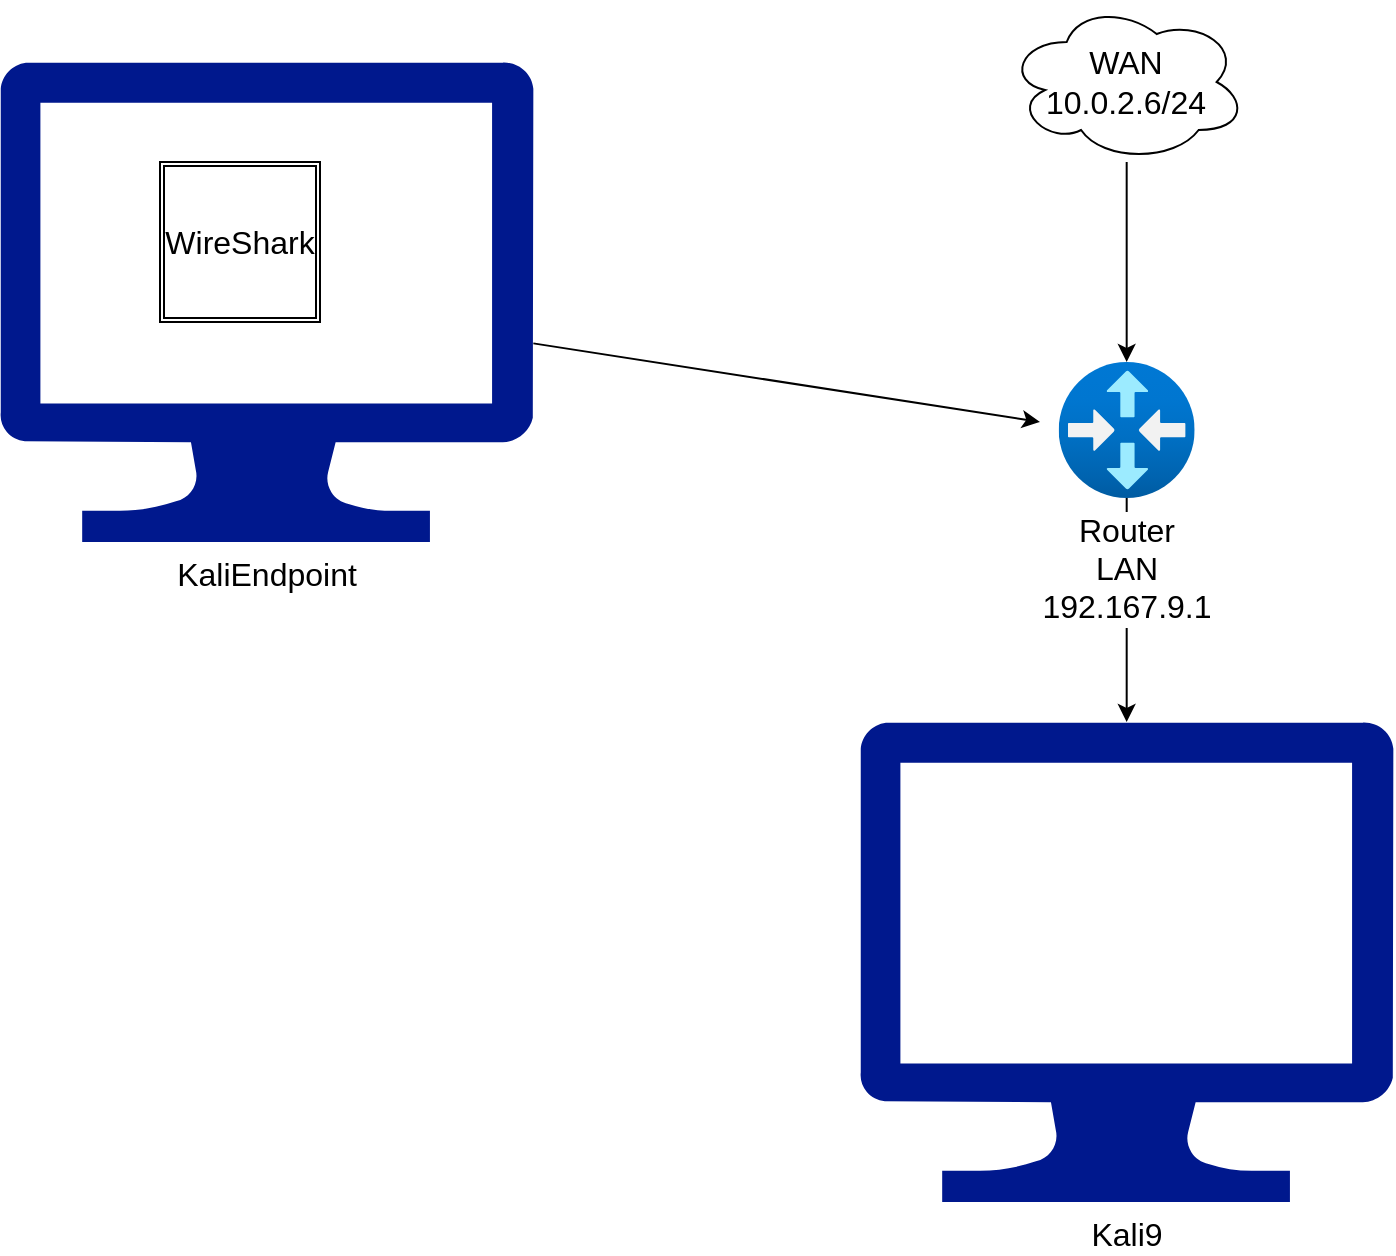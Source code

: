 <mxfile>
    <diagram id="OeMfR4jSi_Qt27vwIDGt" name="Page-1">
        <mxGraphModel dx="1132" dy="643" grid="1" gridSize="10" guides="1" tooltips="1" connect="1" arrows="1" fold="1" page="1" pageScale="1" pageWidth="850" pageHeight="1100" math="0" shadow="0">
            <root>
                <mxCell id="0"/>
                <mxCell id="1" parent="0"/>
                <mxCell id="12" value="" style="edgeStyle=none;html=1;fontSize=16;" edge="1" parent="1" source="2" target="5">
                    <mxGeometry relative="1" as="geometry"/>
                </mxCell>
                <mxCell id="2" value="&lt;font style=&quot;font-size: 16px;&quot;&gt;Router&lt;br&gt;LAN&lt;br&gt;192.167.9.1&lt;/font&gt;" style="aspect=fixed;html=1;points=[];align=center;image;fontSize=12;image=img/lib/azure2/networking/Virtual_Router.svg;" vertex="1" parent="1">
                    <mxGeometry x="559.34" y="180" width="68" height="68" as="geometry"/>
                </mxCell>
                <mxCell id="13" style="edgeStyle=none;html=1;fontSize=16;" edge="1" parent="1" source="4">
                    <mxGeometry relative="1" as="geometry">
                        <mxPoint x="550" y="210" as="targetPoint"/>
                    </mxGeometry>
                </mxCell>
                <mxCell id="4" value="&lt;font style=&quot;font-size: 16px;&quot;&gt;KaliEndpoint&lt;/font&gt;" style="sketch=0;aspect=fixed;pointerEvents=1;shadow=0;dashed=0;html=1;strokeColor=none;labelPosition=center;verticalLabelPosition=bottom;verticalAlign=top;align=center;fillColor=#00188D;shape=mxgraph.azure.computer" vertex="1" parent="1">
                    <mxGeometry x="30" y="30" width="266.67" height="240" as="geometry"/>
                </mxCell>
                <mxCell id="5" value="&lt;font style=&quot;font-size: 16px;&quot;&gt;Kali9&lt;br&gt;&lt;/font&gt;" style="sketch=0;aspect=fixed;pointerEvents=1;shadow=0;dashed=0;html=1;strokeColor=none;labelPosition=center;verticalLabelPosition=bottom;verticalAlign=top;align=center;fillColor=#00188D;shape=mxgraph.azure.computer" vertex="1" parent="1">
                    <mxGeometry x="460" y="360" width="266.67" height="240" as="geometry"/>
                </mxCell>
                <mxCell id="11" value="" style="edgeStyle=none;html=1;fontSize=16;" edge="1" parent="1" source="7" target="2">
                    <mxGeometry relative="1" as="geometry"/>
                </mxCell>
                <mxCell id="7" value="&lt;font style=&quot;font-size: 16px;&quot;&gt;WAN&lt;br&gt;10.0.2.6/24&lt;/font&gt;" style="ellipse;shape=cloud;whiteSpace=wrap;html=1;" vertex="1" parent="1">
                    <mxGeometry x="533.34" width="120" height="80" as="geometry"/>
                </mxCell>
                <mxCell id="9" value="&lt;font style=&quot;font-size: 16px;&quot;&gt;WireShark&lt;/font&gt;" style="shape=ext;double=1;whiteSpace=wrap;html=1;aspect=fixed;" vertex="1" parent="1">
                    <mxGeometry x="110" y="80" width="80" height="80" as="geometry"/>
                </mxCell>
            </root>
        </mxGraphModel>
    </diagram>
</mxfile>